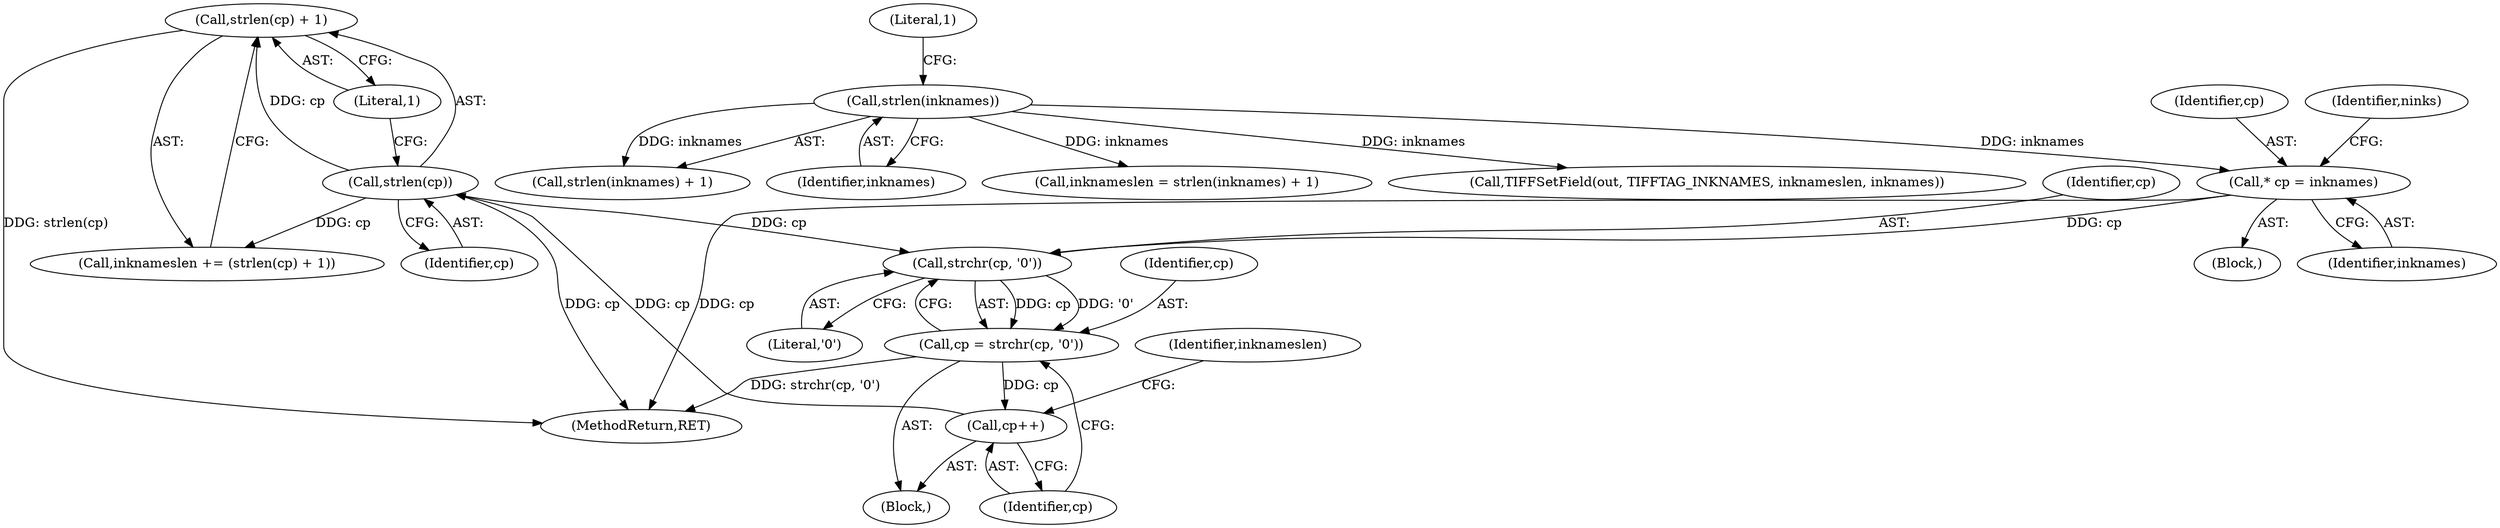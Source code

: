 digraph "0_libtiff_5c080298d59efa53264d7248bbe3a04660db6ef7_2@API" {
"1000640" [label="(Call,strlen(cp) + 1)"];
"1000641" [label="(Call,strlen(cp))"];
"1000636" [label="(Call,cp++)"];
"1000631" [label="(Call,cp = strchr(cp, '\0'))"];
"1000633" [label="(Call,strchr(cp, '\0'))"];
"1000623" [label="(Call,* cp = inknames)"];
"1000619" [label="(Call,strlen(inknames))"];
"1000641" [label="(Call,strlen(cp))"];
"1000640" [label="(Call,strlen(cp) + 1)"];
"1000618" [label="(Call,strlen(inknames) + 1)"];
"1000614" [label="(Block,)"];
"1000639" [label="(Identifier,inknameslen)"];
"1000750" [label="(MethodReturn,RET)"];
"1000620" [label="(Identifier,inknames)"];
"1000631" [label="(Call,cp = strchr(cp, '\0'))"];
"1000624" [label="(Identifier,cp)"];
"1000636" [label="(Call,cp++)"];
"1000619" [label="(Call,strlen(inknames))"];
"1000642" [label="(Identifier,cp)"];
"1000638" [label="(Call,inknameslen += (strlen(cp) + 1))"];
"1000616" [label="(Call,inknameslen = strlen(inknames) + 1)"];
"1000628" [label="(Identifier,ninks)"];
"1000633" [label="(Call,strchr(cp, '\0'))"];
"1000646" [label="(Call,TIFFSetField(out, TIFFTAG_INKNAMES, inknameslen, inknames))"];
"1000643" [label="(Literal,1)"];
"1000632" [label="(Identifier,cp)"];
"1000635" [label="(Literal,'\0')"];
"1000625" [label="(Identifier,inknames)"];
"1000634" [label="(Identifier,cp)"];
"1000630" [label="(Block,)"];
"1000637" [label="(Identifier,cp)"];
"1000623" [label="(Call,* cp = inknames)"];
"1000621" [label="(Literal,1)"];
"1000640" -> "1000638"  [label="AST: "];
"1000640" -> "1000643"  [label="CFG: "];
"1000641" -> "1000640"  [label="AST: "];
"1000643" -> "1000640"  [label="AST: "];
"1000638" -> "1000640"  [label="CFG: "];
"1000640" -> "1000750"  [label="DDG: strlen(cp)"];
"1000641" -> "1000640"  [label="DDG: cp"];
"1000641" -> "1000642"  [label="CFG: "];
"1000642" -> "1000641"  [label="AST: "];
"1000643" -> "1000641"  [label="CFG: "];
"1000641" -> "1000750"  [label="DDG: cp"];
"1000641" -> "1000633"  [label="DDG: cp"];
"1000641" -> "1000638"  [label="DDG: cp"];
"1000636" -> "1000641"  [label="DDG: cp"];
"1000636" -> "1000630"  [label="AST: "];
"1000636" -> "1000637"  [label="CFG: "];
"1000637" -> "1000636"  [label="AST: "];
"1000639" -> "1000636"  [label="CFG: "];
"1000631" -> "1000636"  [label="DDG: cp"];
"1000631" -> "1000630"  [label="AST: "];
"1000631" -> "1000633"  [label="CFG: "];
"1000632" -> "1000631"  [label="AST: "];
"1000633" -> "1000631"  [label="AST: "];
"1000637" -> "1000631"  [label="CFG: "];
"1000631" -> "1000750"  [label="DDG: strchr(cp, '\0')"];
"1000633" -> "1000631"  [label="DDG: cp"];
"1000633" -> "1000631"  [label="DDG: '\0'"];
"1000633" -> "1000635"  [label="CFG: "];
"1000634" -> "1000633"  [label="AST: "];
"1000635" -> "1000633"  [label="AST: "];
"1000623" -> "1000633"  [label="DDG: cp"];
"1000623" -> "1000614"  [label="AST: "];
"1000623" -> "1000625"  [label="CFG: "];
"1000624" -> "1000623"  [label="AST: "];
"1000625" -> "1000623"  [label="AST: "];
"1000628" -> "1000623"  [label="CFG: "];
"1000623" -> "1000750"  [label="DDG: cp"];
"1000619" -> "1000623"  [label="DDG: inknames"];
"1000619" -> "1000618"  [label="AST: "];
"1000619" -> "1000620"  [label="CFG: "];
"1000620" -> "1000619"  [label="AST: "];
"1000621" -> "1000619"  [label="CFG: "];
"1000619" -> "1000616"  [label="DDG: inknames"];
"1000619" -> "1000618"  [label="DDG: inknames"];
"1000619" -> "1000646"  [label="DDG: inknames"];
}
